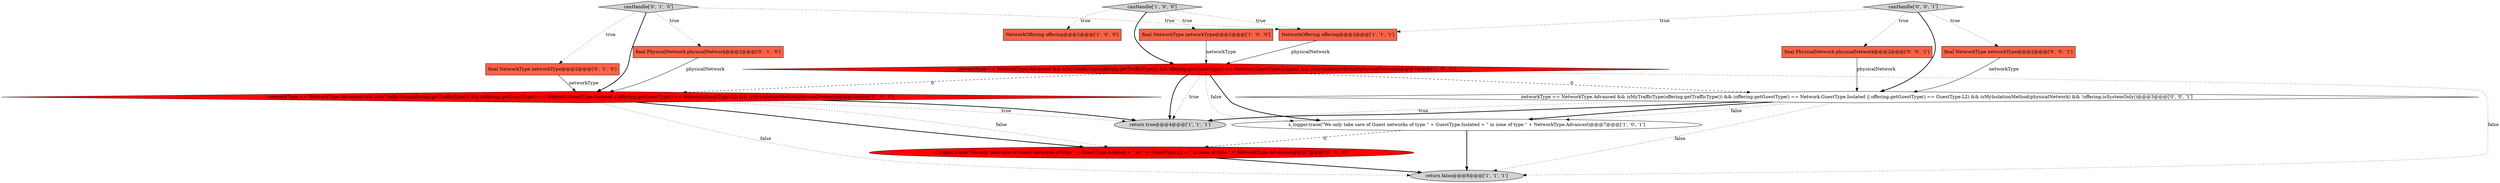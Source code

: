 digraph {
5 [style = filled, label = "NetworkOffering offering@@@2@@@['1', '1', '1']", fillcolor = tomato, shape = box image = "AAA0AAABBB1BBB"];
6 [style = filled, label = "return false@@@8@@@['1', '1', '1']", fillcolor = lightgray, shape = ellipse image = "AAA0AAABBB1BBB"];
8 [style = filled, label = "final NetworkType networkType@@@2@@@['0', '1', '0']", fillcolor = tomato, shape = box image = "AAA0AAABBB2BBB"];
9 [style = filled, label = "final PhysicalNetwork physicalNetwork@@@2@@@['0', '1', '0']", fillcolor = tomato, shape = box image = "AAA0AAABBB2BBB"];
12 [style = filled, label = "networkType == NetworkType.Advanced && isMyTrafficType(offering.getTrafficType()) && (offering.getGuestType() == Network.GuestType.Isolated || offering.getGuestType() == Network.GuestType.L2) && isMyIsolationMethod(physicalNetwork)@@@3@@@['0', '1', '0']", fillcolor = red, shape = diamond image = "AAA1AAABBB2BBB"];
15 [style = filled, label = "networkType == NetworkType.Advanced && isMyTrafficType(offering.getTrafficType()) && (offering.getGuestType() == Network.GuestType.Isolated || offering.getGuestType() == GuestType.L2) && isMyIsolationMethod(physicalNetwork) && !offering.isSystemOnly()@@@3@@@['0', '0', '1']", fillcolor = white, shape = diamond image = "AAA0AAABBB3BBB"];
4 [style = filled, label = "NetworkOffering offering@@@2@@@['1', '0', '0']", fillcolor = tomato, shape = box image = "AAA0AAABBB1BBB"];
11 [style = filled, label = "s_logger.trace(\"We only take care of Guest networks of type \" + GuestType.Isolated + \" or \" + GuestType.L2 + \" in zone of type \" + NetworkType.Advanced)@@@7@@@['0', '1', '0']", fillcolor = red, shape = ellipse image = "AAA1AAABBB2BBB"];
16 [style = filled, label = "final PhysicalNetwork physicalNetwork@@@2@@@['0', '0', '1']", fillcolor = tomato, shape = box image = "AAA0AAABBB3BBB"];
2 [style = filled, label = "networkType == NetworkType.Advanced && isMyTrafficType(offering.getTrafficType()) && offering.getGuestType() == Network.GuestType.Isolated && isMyIsolationMethod(physicalNetwork)@@@3@@@['1', '0', '0']", fillcolor = red, shape = diamond image = "AAA1AAABBB1BBB"];
7 [style = filled, label = "canHandle['1', '0', '0']", fillcolor = lightgray, shape = diamond image = "AAA0AAABBB1BBB"];
1 [style = filled, label = "return true@@@4@@@['1', '1', '1']", fillcolor = lightgray, shape = ellipse image = "AAA0AAABBB1BBB"];
13 [style = filled, label = "canHandle['0', '0', '1']", fillcolor = lightgray, shape = diamond image = "AAA0AAABBB3BBB"];
14 [style = filled, label = "final NetworkType networkType@@@2@@@['0', '0', '1']", fillcolor = tomato, shape = box image = "AAA0AAABBB3BBB"];
3 [style = filled, label = "final NetworkType networkType@@@2@@@['1', '0', '0']", fillcolor = tomato, shape = box image = "AAA0AAABBB1BBB"];
0 [style = filled, label = "s_logger.trace(\"We only take care of Guest networks of type \" + GuestType.Isolated + \" in zone of type \" + NetworkType.Advanced)@@@7@@@['1', '0', '1']", fillcolor = white, shape = ellipse image = "AAA0AAABBB1BBB"];
10 [style = filled, label = "canHandle['0', '1', '0']", fillcolor = lightgray, shape = diamond image = "AAA0AAABBB2BBB"];
10->8 [style = dotted, label="true"];
12->11 [style = dotted, label="false"];
13->16 [style = dotted, label="true"];
0->6 [style = bold, label=""];
2->1 [style = bold, label=""];
11->6 [style = bold, label=""];
12->6 [style = dotted, label="false"];
12->11 [style = bold, label=""];
12->1 [style = dotted, label="true"];
16->15 [style = solid, label="physicalNetwork"];
5->2 [style = solid, label="physicalNetwork"];
15->6 [style = dotted, label="false"];
13->5 [style = dotted, label="true"];
0->11 [style = dashed, label="0"];
2->0 [style = dotted, label="false"];
10->9 [style = dotted, label="true"];
10->5 [style = dotted, label="true"];
12->1 [style = bold, label=""];
7->5 [style = dotted, label="true"];
2->15 [style = dashed, label="0"];
2->12 [style = dashed, label="0"];
2->0 [style = bold, label=""];
15->0 [style = dotted, label="false"];
3->2 [style = solid, label="networkType"];
7->3 [style = dotted, label="true"];
2->1 [style = dotted, label="true"];
7->2 [style = bold, label=""];
15->1 [style = dotted, label="true"];
10->12 [style = bold, label=""];
15->1 [style = bold, label=""];
15->0 [style = bold, label=""];
7->4 [style = dotted, label="true"];
8->12 [style = solid, label="networkType"];
2->6 [style = dotted, label="false"];
13->15 [style = bold, label=""];
13->14 [style = dotted, label="true"];
14->15 [style = solid, label="networkType"];
9->12 [style = solid, label="physicalNetwork"];
}
